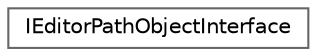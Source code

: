 digraph "Graphical Class Hierarchy"
{
 // INTERACTIVE_SVG=YES
 // LATEX_PDF_SIZE
  bgcolor="transparent";
  edge [fontname=Helvetica,fontsize=10,labelfontname=Helvetica,labelfontsize=10];
  node [fontname=Helvetica,fontsize=10,shape=box,height=0.2,width=0.4];
  rankdir="LR";
  Node0 [id="Node000000",label="IEditorPathObjectInterface",height=0.2,width=0.4,color="grey40", fillcolor="white", style="filled",URL="$dc/d6d/classIEditorPathObjectInterface.html",tooltip="Interface to be implemented by Objects that can be part of an Editor Path through a Editor Path owner..."];
}
